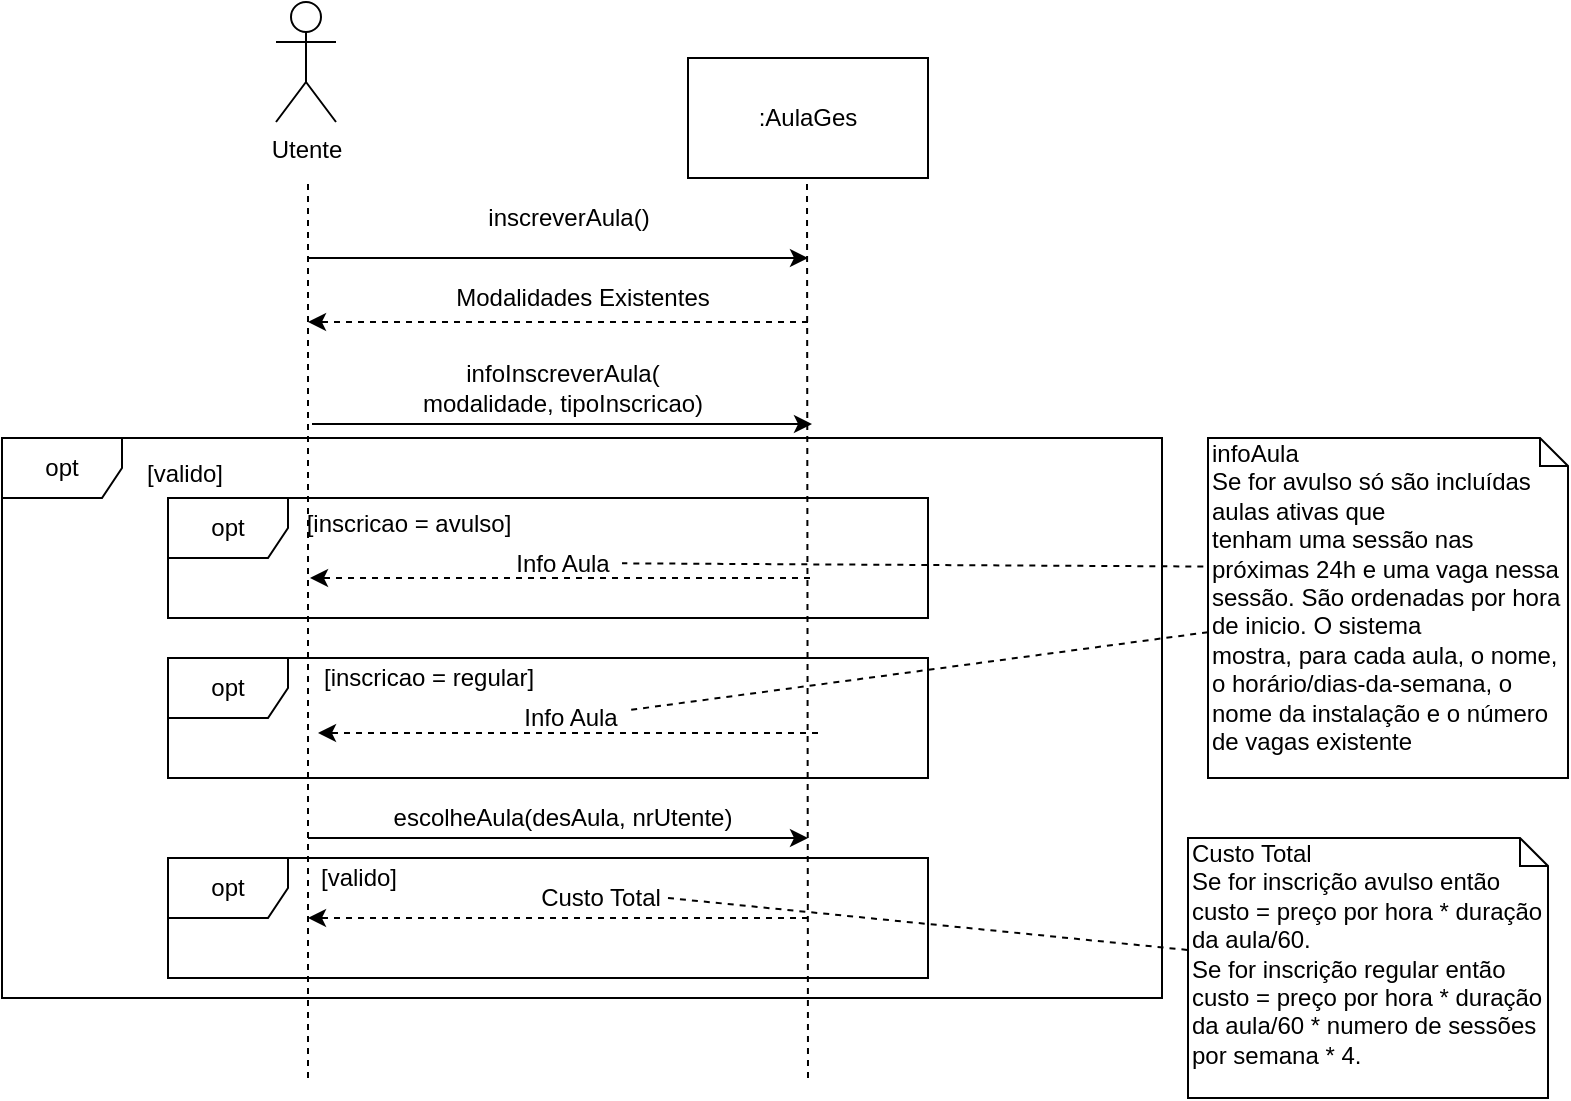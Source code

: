 <mxfile version="12.9.3" type="device"><diagram id="E_NiWQJKSdc8x2ejojnz" name="Page-1"><mxGraphModel dx="1024" dy="632" grid="1" gridSize="10" guides="1" tooltips="1" connect="1" arrows="1" fold="1" page="1" pageScale="1" pageWidth="827" pageHeight="1169" math="0" shadow="0"><root><mxCell id="0"/><mxCell id="1" parent="0"/><mxCell id="XRjYevNzyAEgetAqXKko-32" value="opt" style="shape=umlFrame;whiteSpace=wrap;html=1;" parent="1" vertex="1"><mxGeometry x="120" y="550" width="380" height="60" as="geometry"/></mxCell><mxCell id="XRjYevNzyAEgetAqXKko-12" value="opt" style="shape=umlFrame;whiteSpace=wrap;html=1;" parent="1" vertex="1"><mxGeometry x="37" y="340" width="580" height="280" as="geometry"/></mxCell><mxCell id="XRjYevNzyAEgetAqXKko-1" value="Utente&lt;br&gt;" style="shape=umlActor;verticalLabelPosition=bottom;labelBackgroundColor=#ffffff;verticalAlign=top;html=1;outlineConnect=0;" parent="1" vertex="1"><mxGeometry x="174" y="122" width="30" height="60" as="geometry"/></mxCell><mxCell id="XRjYevNzyAEgetAqXKko-2" value=":AulaGes" style="rounded=0;whiteSpace=wrap;html=1;" parent="1" vertex="1"><mxGeometry x="380" y="150" width="120" height="60" as="geometry"/></mxCell><mxCell id="XRjYevNzyAEgetAqXKko-4" value="" style="endArrow=none;dashed=1;html=1;" parent="1" edge="1"><mxGeometry width="50" height="50" relative="1" as="geometry"><mxPoint x="190" y="660" as="sourcePoint"/><mxPoint x="190" y="210" as="targetPoint"/></mxGeometry></mxCell><mxCell id="XRjYevNzyAEgetAqXKko-5" value="" style="endArrow=none;dashed=1;html=1;" parent="1" edge="1"><mxGeometry width="50" height="50" relative="1" as="geometry"><mxPoint x="440" y="660" as="sourcePoint"/><mxPoint x="439.5" y="210" as="targetPoint"/></mxGeometry></mxCell><mxCell id="XRjYevNzyAEgetAqXKko-6" value="" style="endArrow=classic;html=1;" parent="1" edge="1"><mxGeometry width="50" height="50" relative="1" as="geometry"><mxPoint x="190" y="250" as="sourcePoint"/><mxPoint x="440" y="250" as="targetPoint"/></mxGeometry></mxCell><mxCell id="XRjYevNzyAEgetAqXKko-7" value="inscreverAula()" style="text;html=1;align=center;verticalAlign=middle;resizable=0;points=[];autosize=1;" parent="1" vertex="1"><mxGeometry x="270" y="220" width="100" height="20" as="geometry"/></mxCell><mxCell id="XRjYevNzyAEgetAqXKko-8" value="" style="endArrow=classic;html=1;dashed=1;" parent="1" edge="1"><mxGeometry width="50" height="50" relative="1" as="geometry"><mxPoint x="440" y="282" as="sourcePoint"/><mxPoint x="190" y="282" as="targetPoint"/></mxGeometry></mxCell><mxCell id="XRjYevNzyAEgetAqXKko-9" value="Modalidades Existentes" style="text;html=1;align=center;verticalAlign=middle;resizable=0;points=[];autosize=1;" parent="1" vertex="1"><mxGeometry x="257" y="260" width="140" height="20" as="geometry"/></mxCell><mxCell id="XRjYevNzyAEgetAqXKko-10" value="" style="endArrow=classic;html=1;" parent="1" edge="1"><mxGeometry width="50" height="50" relative="1" as="geometry"><mxPoint x="192" y="333" as="sourcePoint"/><mxPoint x="442" y="333" as="targetPoint"/></mxGeometry></mxCell><mxCell id="XRjYevNzyAEgetAqXKko-11" value="infoInscreverAula(&lt;br&gt;modalidade, tipoInscricao)" style="text;html=1;align=center;verticalAlign=middle;resizable=0;points=[];autosize=1;" parent="1" vertex="1"><mxGeometry x="237" y="300" width="160" height="30" as="geometry"/></mxCell><mxCell id="XRjYevNzyAEgetAqXKko-13" value="[valido]" style="text;html=1;align=center;verticalAlign=middle;resizable=0;points=[];autosize=1;" parent="1" vertex="1"><mxGeometry x="103" y="348" width="50" height="20" as="geometry"/></mxCell><mxCell id="XRjYevNzyAEgetAqXKko-14" value="opt" style="shape=umlFrame;whiteSpace=wrap;html=1;" parent="1" vertex="1"><mxGeometry x="120" y="370" width="380" height="60" as="geometry"/></mxCell><mxCell id="XRjYevNzyAEgetAqXKko-15" value="[inscricao = avulso]" style="text;html=1;align=center;verticalAlign=middle;resizable=0;points=[];autosize=1;" parent="1" vertex="1"><mxGeometry x="180" y="372.5" width="120" height="20" as="geometry"/></mxCell><mxCell id="XRjYevNzyAEgetAqXKko-16" value="" style="endArrow=classic;html=1;dashed=1;" parent="1" edge="1"><mxGeometry width="50" height="50" relative="1" as="geometry"><mxPoint x="441" y="410" as="sourcePoint"/><mxPoint x="191" y="410" as="targetPoint"/></mxGeometry></mxCell><mxCell id="XRjYevNzyAEgetAqXKko-17" value="Info Aula" style="text;html=1;align=center;verticalAlign=middle;resizable=0;points=[];autosize=1;" parent="1" vertex="1"><mxGeometry x="287" y="392.5" width="60" height="20" as="geometry"/></mxCell><mxCell id="XRjYevNzyAEgetAqXKko-18" value="opt" style="shape=umlFrame;whiteSpace=wrap;html=1;" parent="1" vertex="1"><mxGeometry x="120" y="450" width="380" height="60" as="geometry"/></mxCell><mxCell id="XRjYevNzyAEgetAqXKko-19" value="[inscricao = regular]" style="text;html=1;align=center;verticalAlign=middle;resizable=0;points=[];autosize=1;" parent="1" vertex="1"><mxGeometry x="190" y="450" width="120" height="20" as="geometry"/></mxCell><mxCell id="XRjYevNzyAEgetAqXKko-20" value="" style="endArrow=classic;html=1;dashed=1;" parent="1" edge="1"><mxGeometry width="50" height="50" relative="1" as="geometry"><mxPoint x="445" y="487.5" as="sourcePoint"/><mxPoint x="195" y="487.5" as="targetPoint"/></mxGeometry></mxCell><mxCell id="XRjYevNzyAEgetAqXKko-21" value="Info Aula" style="text;html=1;align=center;verticalAlign=middle;resizable=0;points=[];autosize=1;" parent="1" vertex="1"><mxGeometry x="291" y="470" width="60" height="20" as="geometry"/></mxCell><mxCell id="XRjYevNzyAEgetAqXKko-22" value="infoAula&lt;br&gt;Se for avulso&amp;nbsp;só são incluídas aulas ativas que&lt;br&gt;tenham uma sessão nas próximas 24h e uma vaga nessa sessão. São ordenadas por hora de inicio. O sistema&lt;br&gt;mostra, para cada aula, o nome, o horário/dias-da-semana, o nome da instalação e o número de vagas existente" style="shape=note;whiteSpace=wrap;html=1;size=14;verticalAlign=top;align=left;spacingTop=-6;" parent="1" vertex="1"><mxGeometry x="640" y="340" width="180" height="170" as="geometry"/></mxCell><mxCell id="XRjYevNzyAEgetAqXKko-23" value="" style="endArrow=none;dashed=1;html=1;" parent="1" source="XRjYevNzyAEgetAqXKko-22" target="XRjYevNzyAEgetAqXKko-21" edge="1"><mxGeometry width="50" height="50" relative="1" as="geometry"><mxPoint x="390" y="550" as="sourcePoint"/><mxPoint x="440" y="500" as="targetPoint"/></mxGeometry></mxCell><mxCell id="XRjYevNzyAEgetAqXKko-24" value="" style="endArrow=none;dashed=1;html=1;exitX=-0.013;exitY=0.378;exitDx=0;exitDy=0;exitPerimeter=0;" parent="1" source="XRjYevNzyAEgetAqXKko-22" target="XRjYevNzyAEgetAqXKko-17" edge="1"><mxGeometry width="50" height="50" relative="1" as="geometry"><mxPoint x="670" y="460" as="sourcePoint"/><mxPoint x="510" y="497.023" as="targetPoint"/></mxGeometry></mxCell><mxCell id="XRjYevNzyAEgetAqXKko-27" value="" style="endArrow=classic;html=1;" parent="1" edge="1"><mxGeometry width="50" height="50" relative="1" as="geometry"><mxPoint x="190" y="540" as="sourcePoint"/><mxPoint x="440" y="540" as="targetPoint"/></mxGeometry></mxCell><mxCell id="XRjYevNzyAEgetAqXKko-29" value="" style="endArrow=classic;html=1;dashed=1;" parent="1" edge="1"><mxGeometry width="50" height="50" relative="1" as="geometry"><mxPoint x="440" y="580" as="sourcePoint"/><mxPoint x="190" y="580" as="targetPoint"/></mxGeometry></mxCell><mxCell id="XRjYevNzyAEgetAqXKko-34" value="Custo Total" style="text;html=1;align=center;verticalAlign=middle;resizable=0;points=[];labelBackgroundColor=#ffffff;" parent="XRjYevNzyAEgetAqXKko-29" vertex="1" connectable="0"><mxGeometry x="-0.758" relative="1" as="geometry"><mxPoint x="-74" y="-10" as="offset"/></mxGeometry></mxCell><mxCell id="XRjYevNzyAEgetAqXKko-33" value="[valido]" style="text;html=1;align=center;verticalAlign=middle;resizable=0;points=[];autosize=1;" parent="1" vertex="1"><mxGeometry x="190" y="550" width="50" height="20" as="geometry"/></mxCell><mxCell id="XRjYevNzyAEgetAqXKko-35" value="Custo Total&lt;br&gt;Se for inscrição avulso então custo = preço por hora * duração da aula/60.&lt;br&gt;Se for inscrição regular então custo =&amp;nbsp;preço por hora * duração da aula/60 * numero de sessões por semana * 4." style="shape=note;whiteSpace=wrap;html=1;size=14;verticalAlign=top;align=left;spacingTop=-6;" parent="1" vertex="1"><mxGeometry x="630" y="540" width="180" height="130" as="geometry"/></mxCell><mxCell id="XRjYevNzyAEgetAqXKko-37" value="" style="endArrow=none;dashed=1;html=1;" parent="1" target="XRjYevNzyAEgetAqXKko-35" edge="1"><mxGeometry width="50" height="50" relative="1" as="geometry"><mxPoint x="370" y="570" as="sourcePoint"/><mxPoint x="440" y="500" as="targetPoint"/></mxGeometry></mxCell><mxCell id="yS5TF_d7_s0xNg2LvXp4-2" value="escolheAula(desAula, nrUtente)" style="text;html=1;align=center;verticalAlign=middle;resizable=0;points=[];autosize=1;" vertex="1" parent="1"><mxGeometry x="222" y="520" width="190" height="20" as="geometry"/></mxCell></root></mxGraphModel></diagram></mxfile>